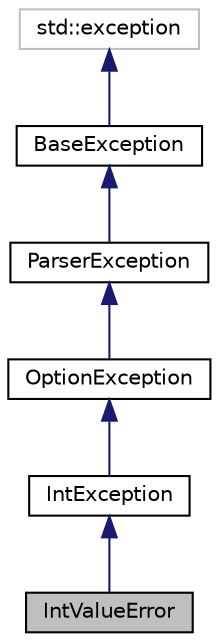digraph "IntValueError"
{
  edge [fontname="Helvetica",fontsize="10",labelfontname="Helvetica",labelfontsize="10"];
  node [fontname="Helvetica",fontsize="10",shape=record];
  Node1 [label="IntValueError",height=0.2,width=0.4,color="black", fillcolor="grey75", style="filled" fontcolor="black"];
  Node2 -> Node1 [dir="back",color="midnightblue",fontsize="10",style="solid",fontname="Helvetica"];
  Node2 [label="IntException",height=0.2,width=0.4,color="black", fillcolor="white", style="filled",URL="$d6/d2b/classIntException.html"];
  Node3 -> Node2 [dir="back",color="midnightblue",fontsize="10",style="solid",fontname="Helvetica"];
  Node3 [label="OptionException",height=0.2,width=0.4,color="black", fillcolor="white", style="filled",URL="$d5/db4/classOptionException.html"];
  Node4 -> Node3 [dir="back",color="midnightblue",fontsize="10",style="solid",fontname="Helvetica"];
  Node4 [label="ParserException",height=0.2,width=0.4,color="black", fillcolor="white", style="filled",URL="$df/d55/classParserException.html"];
  Node5 -> Node4 [dir="back",color="midnightblue",fontsize="10",style="solid",fontname="Helvetica"];
  Node5 [label="BaseException",height=0.2,width=0.4,color="black", fillcolor="white", style="filled",URL="$d0/d6c/classBaseException.html"];
  Node6 -> Node5 [dir="back",color="midnightblue",fontsize="10",style="solid",fontname="Helvetica"];
  Node6 [label="std::exception",height=0.2,width=0.4,color="grey75", fillcolor="white", style="filled"];
}
